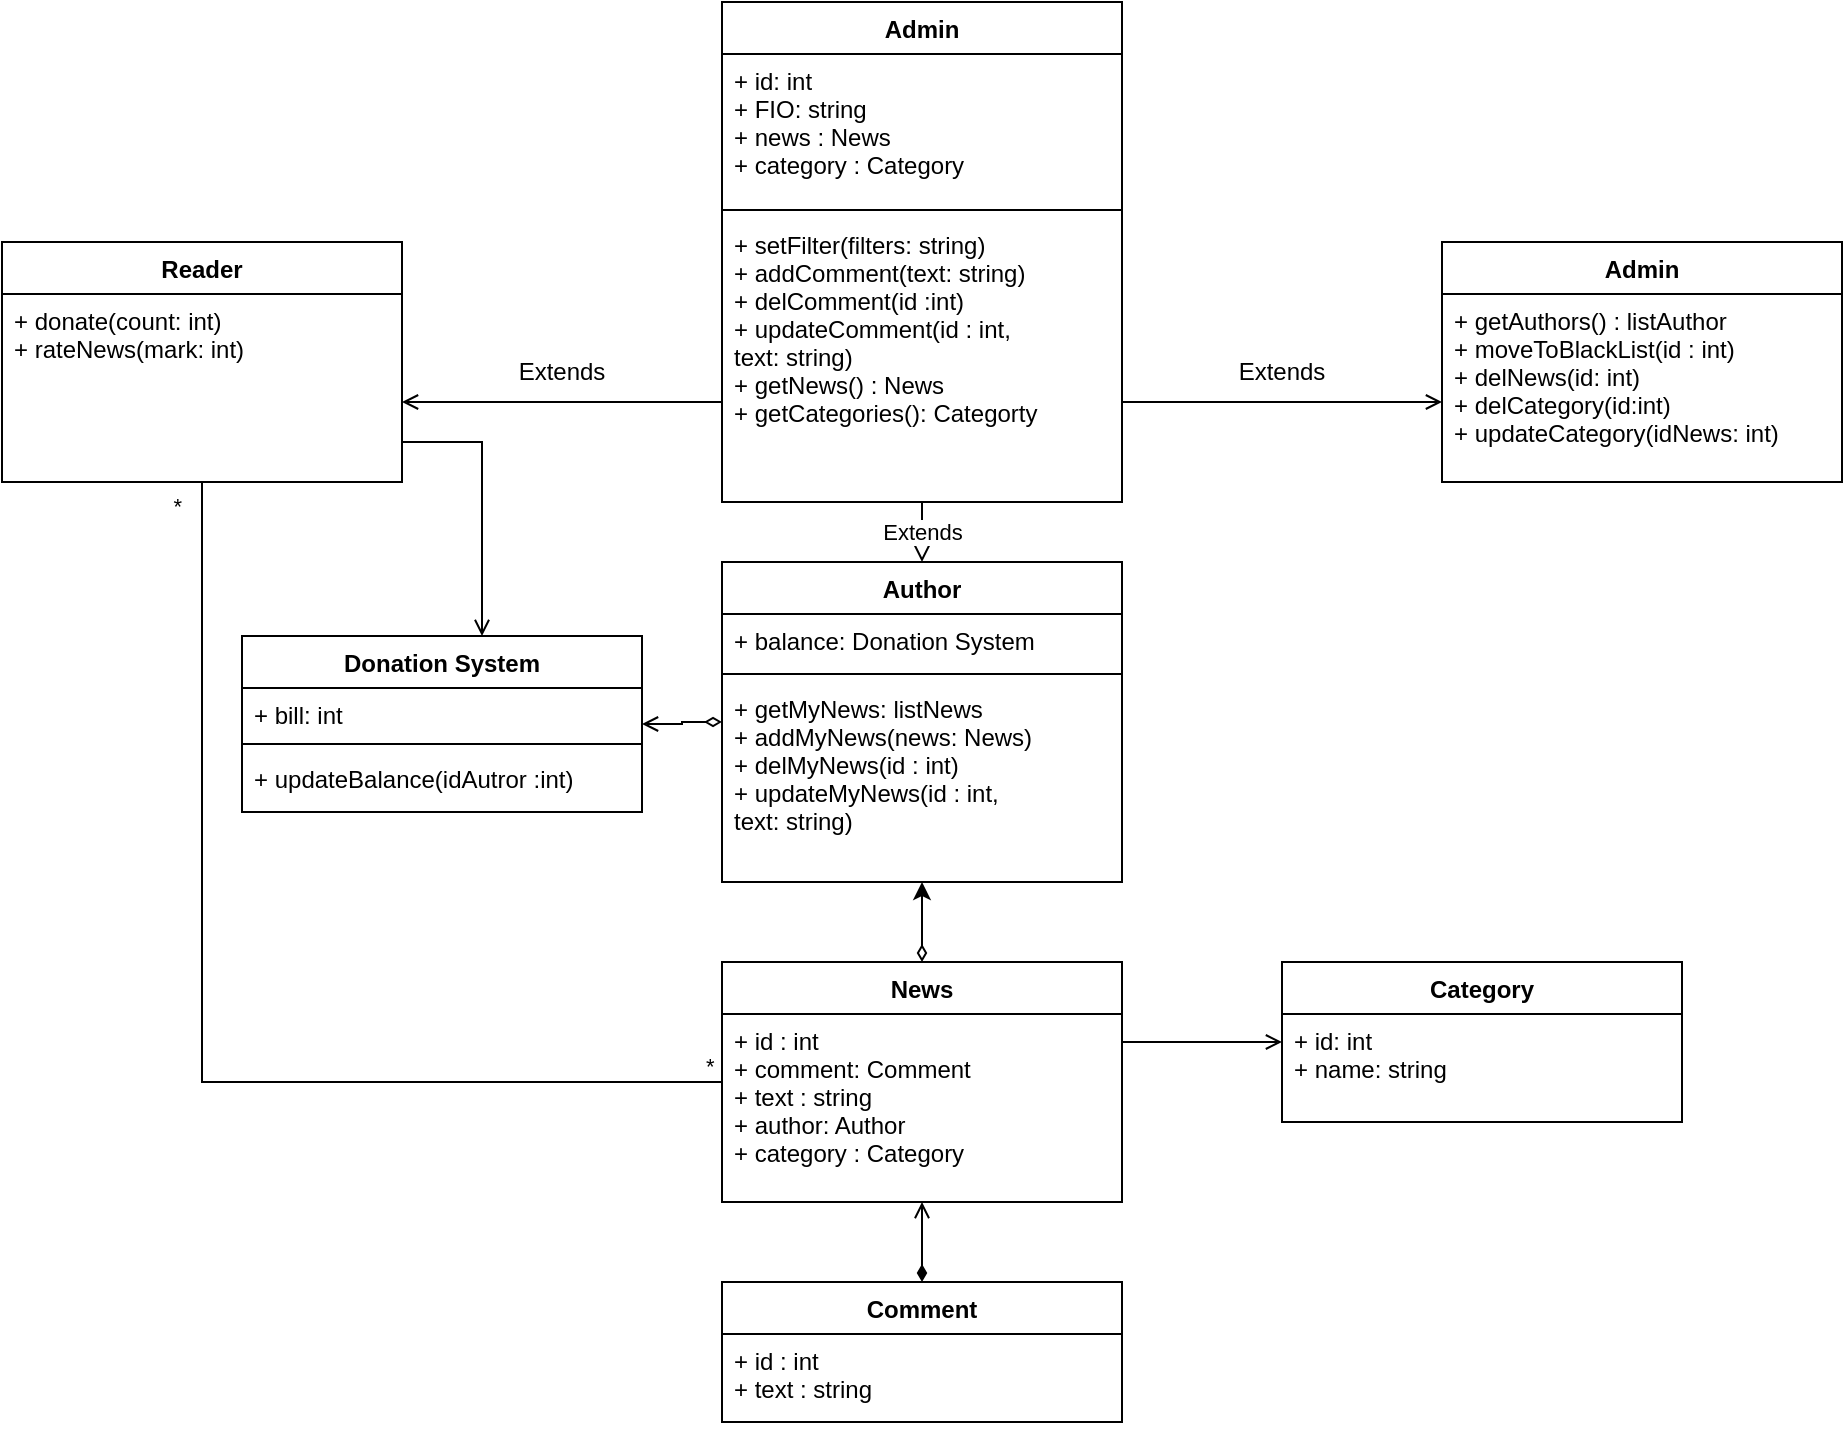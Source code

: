 <mxfile version="15.8.3" type="device"><diagram id="C5RBs43oDa-KdzZeNtuy" name="Page-1"><mxGraphModel dx="2031" dy="1127" grid="1" gridSize="10" guides="1" tooltips="1" connect="1" arrows="1" fold="1" page="1" pageScale="1" pageWidth="2339" pageHeight="3300" math="0" shadow="0"><root><mxCell id="WIyWlLk6GJQsqaUBKTNV-0"/><mxCell id="WIyWlLk6GJQsqaUBKTNV-1" parent="WIyWlLk6GJQsqaUBKTNV-0"/><mxCell id="A-FTK6HHL7waNDMGFr-L-0" value="Reader" style="swimlane;fontStyle=1;align=center;verticalAlign=top;childLayout=stackLayout;horizontal=1;startSize=26;horizontalStack=0;resizeParent=1;resizeParentMax=0;resizeLast=0;collapsible=1;marginBottom=0;" parent="WIyWlLk6GJQsqaUBKTNV-1" vertex="1"><mxGeometry x="240" y="120" width="200" height="120" as="geometry"/></mxCell><mxCell id="A-FTK6HHL7waNDMGFr-L-3" value="+ donate(count: int)&#10;+ rateNews(mark: int)" style="text;strokeColor=none;fillColor=none;align=left;verticalAlign=top;spacingLeft=4;spacingRight=4;overflow=hidden;rotatable=0;points=[[0,0.5],[1,0.5]];portConstraint=eastwest;" parent="A-FTK6HHL7waNDMGFr-L-0" vertex="1"><mxGeometry y="26" width="200" height="94" as="geometry"/></mxCell><mxCell id="A-FTK6HHL7waNDMGFr-L-8" value="Admin" style="swimlane;fontStyle=1;align=center;verticalAlign=top;childLayout=stackLayout;horizontal=1;startSize=26;horizontalStack=0;resizeParent=1;resizeParentMax=0;resizeLast=0;collapsible=1;marginBottom=0;" parent="WIyWlLk6GJQsqaUBKTNV-1" vertex="1"><mxGeometry x="960" y="120" width="200" height="120" as="geometry"/></mxCell><mxCell id="A-FTK6HHL7waNDMGFr-L-11" value="+ getAuthors() : listAuthor&#10;+ moveToBlackList(id : int)&#10;+ delNews(id: int)&#10;+ delCategory(id:int)&#10;+ updateCategory(idNews: int)" style="text;strokeColor=none;fillColor=none;align=left;verticalAlign=top;spacingLeft=4;spacingRight=4;overflow=hidden;rotatable=0;points=[[0,0.5],[1,0.5]];portConstraint=eastwest;" parent="A-FTK6HHL7waNDMGFr-L-8" vertex="1"><mxGeometry y="26" width="200" height="94" as="geometry"/></mxCell><mxCell id="AwCiulVko-oIld2Z58vn-40" style="edgeStyle=orthogonalEdgeStyle;rounded=0;orthogonalLoop=1;jettySize=auto;html=1;startArrow=open;startFill=0;endArrow=diamondThin;endFill=0;" edge="1" parent="WIyWlLk6GJQsqaUBKTNV-1" source="A-FTK6HHL7waNDMGFr-L-12" target="AwCiulVko-oIld2Z58vn-10"><mxGeometry relative="1" as="geometry"/></mxCell><mxCell id="A-FTK6HHL7waNDMGFr-L-12" value="Donation System" style="swimlane;fontStyle=1;align=center;verticalAlign=top;childLayout=stackLayout;horizontal=1;startSize=26;horizontalStack=0;resizeParent=1;resizeParentMax=0;resizeLast=0;collapsible=1;marginBottom=0;" parent="WIyWlLk6GJQsqaUBKTNV-1" vertex="1"><mxGeometry x="360" y="317" width="200" height="88" as="geometry"/></mxCell><mxCell id="A-FTK6HHL7waNDMGFr-L-13" value="+ bill: int" style="text;strokeColor=none;fillColor=none;align=left;verticalAlign=top;spacingLeft=4;spacingRight=4;overflow=hidden;rotatable=0;points=[[0,0.5],[1,0.5]];portConstraint=eastwest;" parent="A-FTK6HHL7waNDMGFr-L-12" vertex="1"><mxGeometry y="26" width="200" height="24" as="geometry"/></mxCell><mxCell id="A-FTK6HHL7waNDMGFr-L-14" value="" style="line;strokeWidth=1;fillColor=none;align=left;verticalAlign=middle;spacingTop=-1;spacingLeft=3;spacingRight=3;rotatable=0;labelPosition=right;points=[];portConstraint=eastwest;" parent="A-FTK6HHL7waNDMGFr-L-12" vertex="1"><mxGeometry y="50" width="200" height="8" as="geometry"/></mxCell><mxCell id="A-FTK6HHL7waNDMGFr-L-15" value="+ updateBalance(idAutror :int)" style="text;strokeColor=none;fillColor=none;align=left;verticalAlign=top;spacingLeft=4;spacingRight=4;overflow=hidden;rotatable=0;points=[[0,0.5],[1,0.5]];portConstraint=eastwest;" parent="A-FTK6HHL7waNDMGFr-L-12" vertex="1"><mxGeometry y="58" width="200" height="30" as="geometry"/></mxCell><mxCell id="A-FTK6HHL7waNDMGFr-L-41" style="edgeStyle=orthogonalEdgeStyle;rounded=0;orthogonalLoop=1;jettySize=auto;html=1;shadow=0;endArrow=diamondThin;endFill=1;startArrow=open;startFill=0;" parent="WIyWlLk6GJQsqaUBKTNV-1" source="A-FTK6HHL7waNDMGFr-L-24" target="A-FTK6HHL7waNDMGFr-L-37" edge="1"><mxGeometry relative="1" as="geometry"/></mxCell><mxCell id="A-FTK6HHL7waNDMGFr-L-24" value="News&#10;" style="swimlane;fontStyle=1;align=center;verticalAlign=top;childLayout=stackLayout;horizontal=1;startSize=26;horizontalStack=0;resizeParent=1;resizeParentMax=0;resizeLast=0;collapsible=1;marginBottom=0;" parent="WIyWlLk6GJQsqaUBKTNV-1" vertex="1"><mxGeometry x="600" y="480" width="200" height="120" as="geometry"/></mxCell><mxCell id="A-FTK6HHL7waNDMGFr-L-25" value="+ id : int&#10;+ comment: Comment&#10;+ text : string&#10;+ author: Author&#10;+ category : Category" style="text;strokeColor=none;fillColor=none;align=left;verticalAlign=top;spacingLeft=4;spacingRight=4;overflow=hidden;rotatable=0;points=[[0,0.5],[1,0.5]];portConstraint=eastwest;" parent="A-FTK6HHL7waNDMGFr-L-24" vertex="1"><mxGeometry y="26" width="200" height="94" as="geometry"/></mxCell><mxCell id="A-FTK6HHL7waNDMGFr-L-31" value="" style="endArrow=none;html=1;edgeStyle=orthogonalEdgeStyle;rounded=0;shadow=0;endFill=0;" parent="WIyWlLk6GJQsqaUBKTNV-1" source="A-FTK6HHL7waNDMGFr-L-24" target="A-FTK6HHL7waNDMGFr-L-0" edge="1"><mxGeometry relative="1" as="geometry"><mxPoint x="410" y="462.58" as="sourcePoint"/><mxPoint x="570" y="462.58" as="targetPoint"/></mxGeometry></mxCell><mxCell id="A-FTK6HHL7waNDMGFr-L-32" value="*" style="edgeLabel;resizable=0;html=1;align=left;verticalAlign=bottom;" parent="A-FTK6HHL7waNDMGFr-L-31" connectable="0" vertex="1"><mxGeometry x="-1" relative="1" as="geometry"><mxPoint x="-10" as="offset"/></mxGeometry></mxCell><mxCell id="A-FTK6HHL7waNDMGFr-L-33" value="*" style="edgeLabel;resizable=0;html=1;align=right;verticalAlign=bottom;" parent="A-FTK6HHL7waNDMGFr-L-31" connectable="0" vertex="1"><mxGeometry x="1" relative="1" as="geometry"><mxPoint x="-10" y="20" as="offset"/></mxGeometry></mxCell><mxCell id="A-FTK6HHL7waNDMGFr-L-37" value="Comment" style="swimlane;fontStyle=1;align=center;verticalAlign=top;childLayout=stackLayout;horizontal=1;startSize=26;horizontalStack=0;resizeParent=1;resizeParentMax=0;resizeLast=0;collapsible=1;marginBottom=0;" parent="WIyWlLk6GJQsqaUBKTNV-1" vertex="1"><mxGeometry x="600" y="640" width="200" height="70" as="geometry"/></mxCell><mxCell id="A-FTK6HHL7waNDMGFr-L-38" value="+ id : int&#10;+ text : string" style="text;strokeColor=none;fillColor=none;align=left;verticalAlign=top;spacingLeft=4;spacingRight=4;overflow=hidden;rotatable=0;points=[[0,0.5],[1,0.5]];portConstraint=eastwest;" parent="A-FTK6HHL7waNDMGFr-L-37" vertex="1"><mxGeometry y="26" width="200" height="44" as="geometry"/></mxCell><mxCell id="A-FTK6HHL7waNDMGFr-L-47" value="Extends" style="endArrow=block;endSize=16;endFill=0;html=1;rounded=0;shadow=0;" parent="WIyWlLk6GJQsqaUBKTNV-1" source="AwCiulVko-oIld2Z58vn-1" target="AwCiulVko-oIld2Z58vn-10" edge="1"><mxGeometry width="160" relative="1" as="geometry"><mxPoint x="680" y="100" as="sourcePoint"/><mxPoint x="700" y="280" as="targetPoint"/></mxGeometry></mxCell><mxCell id="AwCiulVko-oIld2Z58vn-0" style="edgeStyle=orthogonalEdgeStyle;rounded=0;orthogonalLoop=1;jettySize=auto;html=1;startArrow=diamondThin;startFill=0;" edge="1" parent="WIyWlLk6GJQsqaUBKTNV-1" source="A-FTK6HHL7waNDMGFr-L-24" target="AwCiulVko-oIld2Z58vn-10"><mxGeometry relative="1" as="geometry"><mxPoint x="700" y="440" as="targetPoint"/><Array as="points"><mxPoint x="700" y="530"/><mxPoint x="700" y="530"/></Array></mxGeometry></mxCell><mxCell id="AwCiulVko-oIld2Z58vn-1" value="Admin" style="swimlane;fontStyle=1;align=center;verticalAlign=top;childLayout=stackLayout;horizontal=1;startSize=26;horizontalStack=0;resizeParent=1;resizeParentMax=0;resizeLast=0;collapsible=1;marginBottom=0;" vertex="1" parent="WIyWlLk6GJQsqaUBKTNV-1"><mxGeometry x="600" width="200" height="250" as="geometry"/></mxCell><mxCell id="AwCiulVko-oIld2Z58vn-2" value="+ id: int&#10;+ FIO: string&#10;+ news : News&#10;+ category : Category&#10;" style="text;strokeColor=none;fillColor=none;align=left;verticalAlign=top;spacingLeft=4;spacingRight=4;overflow=hidden;rotatable=0;points=[[0,0.5],[1,0.5]];portConstraint=eastwest;" vertex="1" parent="AwCiulVko-oIld2Z58vn-1"><mxGeometry y="26" width="200" height="74" as="geometry"/></mxCell><mxCell id="AwCiulVko-oIld2Z58vn-3" value="" style="line;strokeWidth=1;fillColor=none;align=left;verticalAlign=middle;spacingTop=-1;spacingLeft=3;spacingRight=3;rotatable=0;labelPosition=right;points=[];portConstraint=eastwest;" vertex="1" parent="AwCiulVko-oIld2Z58vn-1"><mxGeometry y="100" width="200" height="8" as="geometry"/></mxCell><mxCell id="AwCiulVko-oIld2Z58vn-4" value="+ setFilter(filters: string)&#10;+ addComment(text: string)&#10;+ delComment(id :int)&#10;+ updateComment(id : int,&#10;text: string)&#10;+ getNews() : News&#10;+ getCategories(): Categorty" style="text;strokeColor=none;fillColor=none;align=left;verticalAlign=top;spacingLeft=4;spacingRight=4;overflow=hidden;rotatable=0;points=[[0,0.5],[1,0.5]];portConstraint=eastwest;" vertex="1" parent="AwCiulVko-oIld2Z58vn-1"><mxGeometry y="108" width="200" height="142" as="geometry"/></mxCell><mxCell id="AwCiulVko-oIld2Z58vn-10" value="Author" style="swimlane;fontStyle=1;align=center;verticalAlign=top;childLayout=stackLayout;horizontal=1;startSize=26;horizontalStack=0;resizeParent=1;resizeParentMax=0;resizeLast=0;collapsible=1;marginBottom=0;" vertex="1" parent="WIyWlLk6GJQsqaUBKTNV-1"><mxGeometry x="600" y="280" width="200" height="160" as="geometry"/></mxCell><mxCell id="AwCiulVko-oIld2Z58vn-11" value="+ balance: Donation System" style="text;strokeColor=none;fillColor=none;align=left;verticalAlign=top;spacingLeft=4;spacingRight=4;overflow=hidden;rotatable=0;points=[[0,0.5],[1,0.5]];portConstraint=eastwest;" vertex="1" parent="AwCiulVko-oIld2Z58vn-10"><mxGeometry y="26" width="200" height="26" as="geometry"/></mxCell><mxCell id="AwCiulVko-oIld2Z58vn-12" value="" style="line;strokeWidth=1;fillColor=none;align=left;verticalAlign=middle;spacingTop=-1;spacingLeft=3;spacingRight=3;rotatable=0;labelPosition=right;points=[];portConstraint=eastwest;" vertex="1" parent="AwCiulVko-oIld2Z58vn-10"><mxGeometry y="52" width="200" height="8" as="geometry"/></mxCell><mxCell id="AwCiulVko-oIld2Z58vn-13" value="+ getMyNews: listNews&#10;+ addMyNews(news: News)&#10;+ delMyNews(id : int)&#10;+ updateMyNews(id : int,&#10;text: string)&#10;&#10;" style="text;strokeColor=none;fillColor=none;align=left;verticalAlign=top;spacingLeft=4;spacingRight=4;overflow=hidden;rotatable=0;points=[[0,0.5],[1,0.5]];portConstraint=eastwest;" vertex="1" parent="AwCiulVko-oIld2Z58vn-10"><mxGeometry y="60" width="200" height="100" as="geometry"/></mxCell><mxCell id="AwCiulVko-oIld2Z58vn-25" value="Category" style="swimlane;fontStyle=1;align=center;verticalAlign=top;childLayout=stackLayout;horizontal=1;startSize=26;horizontalStack=0;resizeParent=1;resizeParentMax=0;resizeLast=0;collapsible=1;marginBottom=0;" vertex="1" parent="WIyWlLk6GJQsqaUBKTNV-1"><mxGeometry x="880" y="480" width="200" height="80" as="geometry"/></mxCell><mxCell id="AwCiulVko-oIld2Z58vn-26" value="+ id: int&#10;+ name: string" style="text;strokeColor=none;fillColor=none;align=left;verticalAlign=top;spacingLeft=4;spacingRight=4;overflow=hidden;rotatable=0;points=[[0,0.5],[1,0.5]];portConstraint=eastwest;" vertex="1" parent="AwCiulVko-oIld2Z58vn-25"><mxGeometry y="26" width="200" height="54" as="geometry"/></mxCell><mxCell id="AwCiulVko-oIld2Z58vn-27" style="edgeStyle=orthogonalEdgeStyle;rounded=0;orthogonalLoop=1;jettySize=auto;html=1;shadow=0;endArrow=open;endFill=0;startArrow=none;startFill=0;" edge="1" parent="WIyWlLk6GJQsqaUBKTNV-1" source="A-FTK6HHL7waNDMGFr-L-24" target="AwCiulVko-oIld2Z58vn-25"><mxGeometry relative="1" as="geometry"><mxPoint x="890" y="670" as="sourcePoint"/><mxPoint x="890" y="870" as="targetPoint"/><Array as="points"><mxPoint x="830" y="520"/><mxPoint x="830" y="520"/></Array></mxGeometry></mxCell><mxCell id="AwCiulVko-oIld2Z58vn-34" value="" style="group" vertex="1" connectable="0" parent="WIyWlLk6GJQsqaUBKTNV-1"><mxGeometry x="490" y="170" width="60" height="30" as="geometry"/></mxCell><mxCell id="AwCiulVko-oIld2Z58vn-29" style="edgeStyle=orthogonalEdgeStyle;rounded=0;orthogonalLoop=1;jettySize=auto;html=1;startArrow=none;startFill=0;endArrow=open;endFill=0;" edge="1" parent="AwCiulVko-oIld2Z58vn-34" source="AwCiulVko-oIld2Z58vn-4" target="A-FTK6HHL7waNDMGFr-L-0"><mxGeometry relative="1" as="geometry"><Array as="points"><mxPoint x="60" y="30"/><mxPoint x="60" y="30"/></Array></mxGeometry></mxCell><mxCell id="AwCiulVko-oIld2Z58vn-31" value="Extends" style="text;html=1;strokeColor=none;fillColor=none;align=center;verticalAlign=middle;whiteSpace=wrap;rounded=0;" vertex="1" parent="AwCiulVko-oIld2Z58vn-34"><mxGeometry width="60" height="30" as="geometry"/></mxCell><mxCell id="AwCiulVko-oIld2Z58vn-38" value="" style="group" vertex="1" connectable="0" parent="WIyWlLk6GJQsqaUBKTNV-1"><mxGeometry x="840" y="170" width="70" height="30" as="geometry"/></mxCell><mxCell id="AwCiulVko-oIld2Z58vn-30" style="edgeStyle=orthogonalEdgeStyle;rounded=0;orthogonalLoop=1;jettySize=auto;html=1;startArrow=none;startFill=0;endArrow=open;endFill=0;" edge="1" parent="AwCiulVko-oIld2Z58vn-38" source="AwCiulVko-oIld2Z58vn-4" target="A-FTK6HHL7waNDMGFr-L-8"><mxGeometry relative="1" as="geometry"><Array as="points"><mxPoint y="30"/><mxPoint y="30"/></Array></mxGeometry></mxCell><mxCell id="AwCiulVko-oIld2Z58vn-35" value="" style="group" vertex="1" connectable="0" parent="AwCiulVko-oIld2Z58vn-38"><mxGeometry x="10" width="60" height="30" as="geometry"/></mxCell><mxCell id="AwCiulVko-oIld2Z58vn-36" style="edgeStyle=orthogonalEdgeStyle;rounded=0;orthogonalLoop=1;jettySize=auto;html=1;startArrow=none;startFill=0;endArrow=open;endFill=0;" edge="1" parent="AwCiulVko-oIld2Z58vn-35"><mxGeometry relative="1" as="geometry"><Array as="points"><mxPoint x="60" y="30"/><mxPoint x="60" y="30"/></Array></mxGeometry></mxCell><mxCell id="AwCiulVko-oIld2Z58vn-37" value="Extends" style="text;html=1;strokeColor=none;fillColor=none;align=center;verticalAlign=middle;whiteSpace=wrap;rounded=0;" vertex="1" parent="AwCiulVko-oIld2Z58vn-35"><mxGeometry width="60" height="30" as="geometry"/></mxCell><mxCell id="AwCiulVko-oIld2Z58vn-39" style="edgeStyle=orthogonalEdgeStyle;rounded=0;orthogonalLoop=1;jettySize=auto;html=1;startArrow=none;startFill=0;endArrow=open;endFill=0;" edge="1" parent="WIyWlLk6GJQsqaUBKTNV-1" source="A-FTK6HHL7waNDMGFr-L-3" target="A-FTK6HHL7waNDMGFr-L-12"><mxGeometry relative="1" as="geometry"><Array as="points"><mxPoint x="480" y="220"/></Array></mxGeometry></mxCell></root></mxGraphModel></diagram></mxfile>
